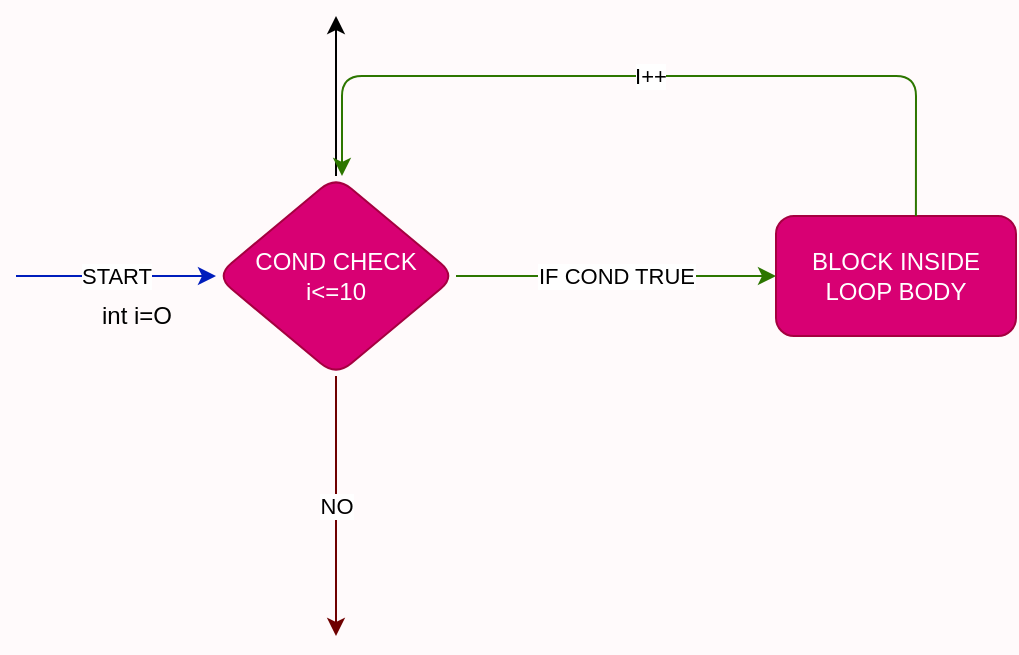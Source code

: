 <mxfile>
    <diagram id="SEQ3cCnWtDvN_6i1XMen" name="Page-1">
        <mxGraphModel dx="1186" dy="431" grid="1" gridSize="10" guides="1" tooltips="1" connect="1" arrows="1" fold="1" page="1" pageScale="1" pageWidth="1100" pageHeight="850" background="#FFFAFB" math="0" shadow="0">
            <root>
                <mxCell id="0"/>
                <mxCell id="1" parent="0"/>
                <mxCell id="6" value="NO" style="edgeStyle=none;html=1;fillColor=#a20025;strokeColor=#6F0000;rounded=1;" parent="1" source="2" edge="1">
                    <mxGeometry relative="1" as="geometry">
                        <mxPoint x="400" y="320" as="targetPoint"/>
                    </mxGeometry>
                </mxCell>
                <mxCell id="8" value="IF COND TRUE" style="edgeStyle=none;html=1;fillColor=#60a917;strokeColor=#2D7600;rounded=1;" parent="1" source="2" target="7" edge="1">
                    <mxGeometry relative="1" as="geometry"/>
                </mxCell>
                <mxCell id="15" value="" style="edgeStyle=none;rounded=1;html=1;" edge="1" parent="1" source="2">
                    <mxGeometry relative="1" as="geometry">
                        <mxPoint x="400" y="10" as="targetPoint"/>
                    </mxGeometry>
                </mxCell>
                <mxCell id="2" value="COND CHECK&lt;br&gt;i&amp;lt;=10" style="rhombus;whiteSpace=wrap;html=1;fillColor=#d80073;fontColor=#ffffff;strokeColor=#A50040;gradientColor=none;rounded=1;shadow=0;" parent="1" vertex="1">
                    <mxGeometry x="340" y="90" width="120" height="100" as="geometry"/>
                </mxCell>
                <mxCell id="7" value="BLOCK INSIDE LOOP BODY" style="rounded=1;whiteSpace=wrap;html=1;fillColor=#d80073;fontColor=#ffffff;strokeColor=#A50040;" parent="1" vertex="1">
                    <mxGeometry x="620" y="110" width="120" height="60" as="geometry"/>
                </mxCell>
                <mxCell id="11" value="START" style="endArrow=classic;html=1;entryX=0;entryY=0.5;entryDx=0;entryDy=0;fillColor=#0050ef;strokeColor=#001DBC;rounded=1;" parent="1" target="2" edge="1">
                    <mxGeometry width="50" height="50" relative="1" as="geometry">
                        <mxPoint x="240" y="140" as="sourcePoint"/>
                        <mxPoint x="540" y="180" as="targetPoint"/>
                    </mxGeometry>
                </mxCell>
                <mxCell id="12" value="int i=O" style="text;html=1;align=center;verticalAlign=middle;resizable=0;points=[];autosize=1;strokeColor=none;fillColor=none;rounded=1;" parent="1" vertex="1">
                    <mxGeometry x="275" y="150" width="50" height="20" as="geometry"/>
                </mxCell>
                <mxCell id="13" value="I++" style="endArrow=classic;html=1;exitX=0.583;exitY=0;exitDx=0;exitDy=0;exitPerimeter=0;fillColor=#60a917;strokeColor=#2D7600;rounded=1;" parent="1" source="7" edge="1">
                    <mxGeometry width="50" height="50" relative="1" as="geometry">
                        <mxPoint x="540" y="20" as="sourcePoint"/>
                        <mxPoint x="403" y="90" as="targetPoint"/>
                        <Array as="points">
                            <mxPoint x="690" y="40"/>
                            <mxPoint x="403" y="40"/>
                            <mxPoint x="403" y="80"/>
                        </Array>
                    </mxGeometry>
                </mxCell>
            </root>
        </mxGraphModel>
    </diagram>
</mxfile>